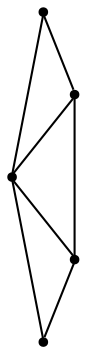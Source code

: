 graph {
  node [shape=point,comment="{\"directed\":false,\"doi\":\"10.1007/978-3-030-68766-3_7\",\"figure\":\"5 (1)\"}"]

  v0 [pos="1610.7878091140296,292.7732059650336"]
  v1 [pos="965.9163949138713,292.7732059650336"]
  v2 [pos="1248.0457409095998,413.6866264476381"]
  v3 [pos="1117.057129609101,343.15140269840646"]
  v4 [pos="1086.827323012353,302.84955749325803"]

  v0 -- v1 [id="-1",pos="1610.7878091140296,292.7732059650336 965.9163949138713,292.7732059650336 965.9163949138713,292.7732059650336 965.9163949138713,292.7732059650336"]
  v1 -- v2 [id="-2",pos="965.9163949138713,292.7732059650336 1248.0457409095998,413.6866264476381 1248.0457409095998,413.6866264476381 1248.0457409095998,413.6866264476381"]
  v2 -- v0 [id="-3",pos="1248.0457409095998,413.6866264476381 1610.7878091140296,292.7732059650336 1610.7878091140296,292.7732059650336 1610.7878091140296,292.7732059650336"]
  v2 -- v3 [id="-4",pos="1248.0457409095998,413.6866264476381 1117.057129609101,343.15140269840646 1117.057129609101,343.15140269840646 1117.057129609101,343.15140269840646"]
  v3 -- v1 [id="-6",pos="1117.057129609101,343.15140269840646 965.9163949138713,292.7732059650336 965.9163949138713,292.7732059650336 965.9163949138713,292.7732059650336"]
  v3 -- v4 [id="-7",pos="1117.057129609101,343.15140269840646 1086.827323012353,302.84955749325803 1086.827323012353,302.84955749325803 1086.827323012353,302.84955749325803"]
  v4 -- v2 [id="-8",pos="1086.827323012353,302.84955749325803 1248.0457409095998,413.6866264476381 1248.0457409095998,413.6866264476381 1248.0457409095998,413.6866264476381"]
}